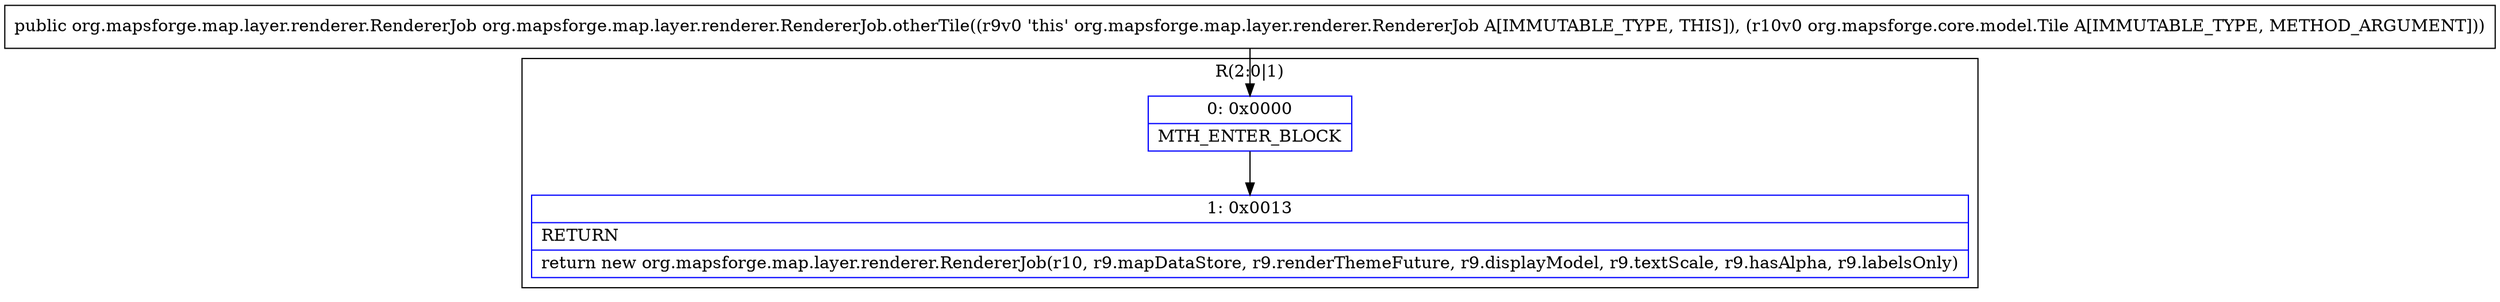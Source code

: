 digraph "CFG fororg.mapsforge.map.layer.renderer.RendererJob.otherTile(Lorg\/mapsforge\/core\/model\/Tile;)Lorg\/mapsforge\/map\/layer\/renderer\/RendererJob;" {
subgraph cluster_Region_1722791377 {
label = "R(2:0|1)";
node [shape=record,color=blue];
Node_0 [shape=record,label="{0\:\ 0x0000|MTH_ENTER_BLOCK\l}"];
Node_1 [shape=record,label="{1\:\ 0x0013|RETURN\l|return new org.mapsforge.map.layer.renderer.RendererJob(r10, r9.mapDataStore, r9.renderThemeFuture, r9.displayModel, r9.textScale, r9.hasAlpha, r9.labelsOnly)\l}"];
}
MethodNode[shape=record,label="{public org.mapsforge.map.layer.renderer.RendererJob org.mapsforge.map.layer.renderer.RendererJob.otherTile((r9v0 'this' org.mapsforge.map.layer.renderer.RendererJob A[IMMUTABLE_TYPE, THIS]), (r10v0 org.mapsforge.core.model.Tile A[IMMUTABLE_TYPE, METHOD_ARGUMENT])) }"];
MethodNode -> Node_0;
Node_0 -> Node_1;
}

